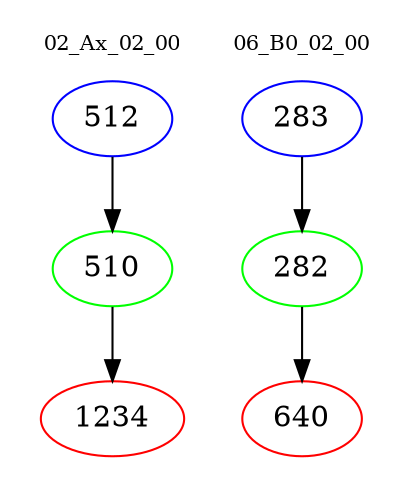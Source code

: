 digraph{
subgraph cluster_0 {
color = white
label = "02_Ax_02_00";
fontsize=10;
T0_512 [label="512", color="blue"]
T0_512 -> T0_510 [color="black"]
T0_510 [label="510", color="green"]
T0_510 -> T0_1234 [color="black"]
T0_1234 [label="1234", color="red"]
}
subgraph cluster_1 {
color = white
label = "06_B0_02_00";
fontsize=10;
T1_283 [label="283", color="blue"]
T1_283 -> T1_282 [color="black"]
T1_282 [label="282", color="green"]
T1_282 -> T1_640 [color="black"]
T1_640 [label="640", color="red"]
}
}

